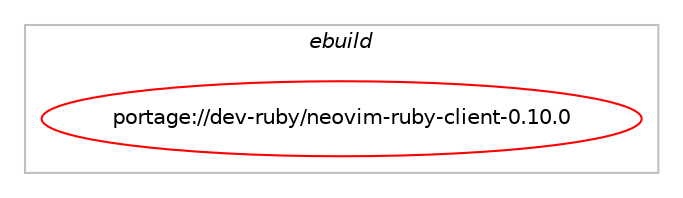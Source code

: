 digraph prolog {

# *************
# Graph options
# *************

newrank=true;
concentrate=true;
compound=true;
graph [rankdir=LR,fontname=Helvetica,fontsize=10,ranksep=1.5];#, ranksep=2.5, nodesep=0.2];
edge  [arrowhead=vee];
node  [fontname=Helvetica,fontsize=10];

# **********
# The ebuild
# **********

subgraph cluster_leftcol {
color=gray;
label=<<i>ebuild</i>>;
id [label="portage://dev-ruby/neovim-ruby-client-0.10.0", color=red, width=4, href="../dev-ruby/neovim-ruby-client-0.10.0.svg"];
}

# ****************
# The dependencies
# ****************

subgraph cluster_midcol {
color=gray;
label=<<i>dependencies</i>>;
subgraph cluster_compile {
fillcolor="#eeeeee";
style=filled;
label=<<i>compile</i>>;
# *** BEGIN UNKNOWN DEPENDENCY TYPE (TODO) ***
# id -> equal(use_conditional_group(positive,ruby_targets_ruby31,portage://dev-ruby/neovim-ruby-client-0.10.0,[package_dependency(portage://dev-ruby/neovim-ruby-client-0.10.0,install,no,dev-lang,ruby,none,[,,],[slot(3.1)],[])]))
# *** END UNKNOWN DEPENDENCY TYPE (TODO) ***

# *** BEGIN UNKNOWN DEPENDENCY TYPE (TODO) ***
# id -> equal(use_conditional_group(positive,ruby_targets_ruby31,portage://dev-ruby/neovim-ruby-client-0.10.0,[package_dependency(portage://dev-ruby/neovim-ruby-client-0.10.0,install,no,virtual,rubygems,none,[,,],[],[use(enable(ruby_targets_ruby31),negative)])]))
# *** END UNKNOWN DEPENDENCY TYPE (TODO) ***

# *** BEGIN UNKNOWN DEPENDENCY TYPE (TODO) ***
# id -> equal(use_conditional_group(positive,ruby_targets_ruby32,portage://dev-ruby/neovim-ruby-client-0.10.0,[package_dependency(portage://dev-ruby/neovim-ruby-client-0.10.0,install,no,dev-lang,ruby,none,[,,],[slot(3.2)],[])]))
# *** END UNKNOWN DEPENDENCY TYPE (TODO) ***

# *** BEGIN UNKNOWN DEPENDENCY TYPE (TODO) ***
# id -> equal(use_conditional_group(positive,ruby_targets_ruby32,portage://dev-ruby/neovim-ruby-client-0.10.0,[package_dependency(portage://dev-ruby/neovim-ruby-client-0.10.0,install,no,virtual,rubygems,none,[,,],[],[use(enable(ruby_targets_ruby32),negative)])]))
# *** END UNKNOWN DEPENDENCY TYPE (TODO) ***

# *** BEGIN UNKNOWN DEPENDENCY TYPE (TODO) ***
# id -> equal(use_conditional_group(positive,ruby_targets_ruby33,portage://dev-ruby/neovim-ruby-client-0.10.0,[package_dependency(portage://dev-ruby/neovim-ruby-client-0.10.0,install,no,dev-lang,ruby,none,[,,],[slot(3.3)],[])]))
# *** END UNKNOWN DEPENDENCY TYPE (TODO) ***

# *** BEGIN UNKNOWN DEPENDENCY TYPE (TODO) ***
# id -> equal(use_conditional_group(positive,ruby_targets_ruby33,portage://dev-ruby/neovim-ruby-client-0.10.0,[package_dependency(portage://dev-ruby/neovim-ruby-client-0.10.0,install,no,virtual,rubygems,none,[,,],[],[use(enable(ruby_targets_ruby33),negative)])]))
# *** END UNKNOWN DEPENDENCY TYPE (TODO) ***

# *** BEGIN UNKNOWN DEPENDENCY TYPE (TODO) ***
# id -> equal(use_conditional_group(positive,test,portage://dev-ruby/neovim-ruby-client-0.10.0,[package_dependency(portage://dev-ruby/neovim-ruby-client-0.10.0,install,no,app-editors,neovim,none,[,,],[],[])]))
# *** END UNKNOWN DEPENDENCY TYPE (TODO) ***

}
subgraph cluster_compileandrun {
fillcolor="#eeeeee";
style=filled;
label=<<i>compile and run</i>>;
}
subgraph cluster_run {
fillcolor="#eeeeee";
style=filled;
label=<<i>run</i>>;
# *** BEGIN UNKNOWN DEPENDENCY TYPE (TODO) ***
# id -> equal(use_conditional_group(positive,ruby_targets_ruby31,portage://dev-ruby/neovim-ruby-client-0.10.0,[package_dependency(portage://dev-ruby/neovim-ruby-client-0.10.0,run,no,dev-lang,ruby,none,[,,],[slot(3.1)],[])]))
# *** END UNKNOWN DEPENDENCY TYPE (TODO) ***

# *** BEGIN UNKNOWN DEPENDENCY TYPE (TODO) ***
# id -> equal(use_conditional_group(positive,ruby_targets_ruby31,portage://dev-ruby/neovim-ruby-client-0.10.0,[package_dependency(portage://dev-ruby/neovim-ruby-client-0.10.0,run,no,dev-ruby,msgpack,greaterequal,[1.1,,,1.1],[slot(0)],[use(enable(ruby_targets_ruby31),negative)]),package_dependency(portage://dev-ruby/neovim-ruby-client-0.10.0,run,no,dev-ruby,multi_json,equal,[1*,,,1*],[],[use(enable(ruby_targets_ruby31),negative)])]))
# *** END UNKNOWN DEPENDENCY TYPE (TODO) ***

# *** BEGIN UNKNOWN DEPENDENCY TYPE (TODO) ***
# id -> equal(use_conditional_group(positive,ruby_targets_ruby31,portage://dev-ruby/neovim-ruby-client-0.10.0,[package_dependency(portage://dev-ruby/neovim-ruby-client-0.10.0,run,no,virtual,rubygems,none,[,,],[],[use(enable(ruby_targets_ruby31),negative)])]))
# *** END UNKNOWN DEPENDENCY TYPE (TODO) ***

# *** BEGIN UNKNOWN DEPENDENCY TYPE (TODO) ***
# id -> equal(use_conditional_group(positive,ruby_targets_ruby32,portage://dev-ruby/neovim-ruby-client-0.10.0,[package_dependency(portage://dev-ruby/neovim-ruby-client-0.10.0,run,no,dev-lang,ruby,none,[,,],[slot(3.2)],[])]))
# *** END UNKNOWN DEPENDENCY TYPE (TODO) ***

# *** BEGIN UNKNOWN DEPENDENCY TYPE (TODO) ***
# id -> equal(use_conditional_group(positive,ruby_targets_ruby32,portage://dev-ruby/neovim-ruby-client-0.10.0,[package_dependency(portage://dev-ruby/neovim-ruby-client-0.10.0,run,no,dev-ruby,msgpack,greaterequal,[1.1,,,1.1],[slot(0)],[use(enable(ruby_targets_ruby32),negative)]),package_dependency(portage://dev-ruby/neovim-ruby-client-0.10.0,run,no,dev-ruby,multi_json,equal,[1*,,,1*],[],[use(enable(ruby_targets_ruby32),negative)])]))
# *** END UNKNOWN DEPENDENCY TYPE (TODO) ***

# *** BEGIN UNKNOWN DEPENDENCY TYPE (TODO) ***
# id -> equal(use_conditional_group(positive,ruby_targets_ruby32,portage://dev-ruby/neovim-ruby-client-0.10.0,[package_dependency(portage://dev-ruby/neovim-ruby-client-0.10.0,run,no,virtual,rubygems,none,[,,],[],[use(enable(ruby_targets_ruby32),negative)])]))
# *** END UNKNOWN DEPENDENCY TYPE (TODO) ***

# *** BEGIN UNKNOWN DEPENDENCY TYPE (TODO) ***
# id -> equal(use_conditional_group(positive,ruby_targets_ruby33,portage://dev-ruby/neovim-ruby-client-0.10.0,[package_dependency(portage://dev-ruby/neovim-ruby-client-0.10.0,run,no,dev-lang,ruby,none,[,,],[slot(3.3)],[])]))
# *** END UNKNOWN DEPENDENCY TYPE (TODO) ***

# *** BEGIN UNKNOWN DEPENDENCY TYPE (TODO) ***
# id -> equal(use_conditional_group(positive,ruby_targets_ruby33,portage://dev-ruby/neovim-ruby-client-0.10.0,[package_dependency(portage://dev-ruby/neovim-ruby-client-0.10.0,run,no,dev-ruby,msgpack,greaterequal,[1.1,,,1.1],[slot(0)],[use(enable(ruby_targets_ruby33),negative)]),package_dependency(portage://dev-ruby/neovim-ruby-client-0.10.0,run,no,dev-ruby,multi_json,equal,[1*,,,1*],[],[use(enable(ruby_targets_ruby33),negative)])]))
# *** END UNKNOWN DEPENDENCY TYPE (TODO) ***

# *** BEGIN UNKNOWN DEPENDENCY TYPE (TODO) ***
# id -> equal(use_conditional_group(positive,ruby_targets_ruby33,portage://dev-ruby/neovim-ruby-client-0.10.0,[package_dependency(portage://dev-ruby/neovim-ruby-client-0.10.0,run,no,virtual,rubygems,none,[,,],[],[use(enable(ruby_targets_ruby33),negative)])]))
# *** END UNKNOWN DEPENDENCY TYPE (TODO) ***

# *** BEGIN UNKNOWN DEPENDENCY TYPE (TODO) ***
# id -> equal(package_dependency(portage://dev-ruby/neovim-ruby-client-0.10.0,run,no,app-editors,neovim,none,[,,],[],[]))
# *** END UNKNOWN DEPENDENCY TYPE (TODO) ***

}
}

# **************
# The candidates
# **************

subgraph cluster_choices {
rank=same;
color=gray;
label=<<i>candidates</i>>;

}

}
